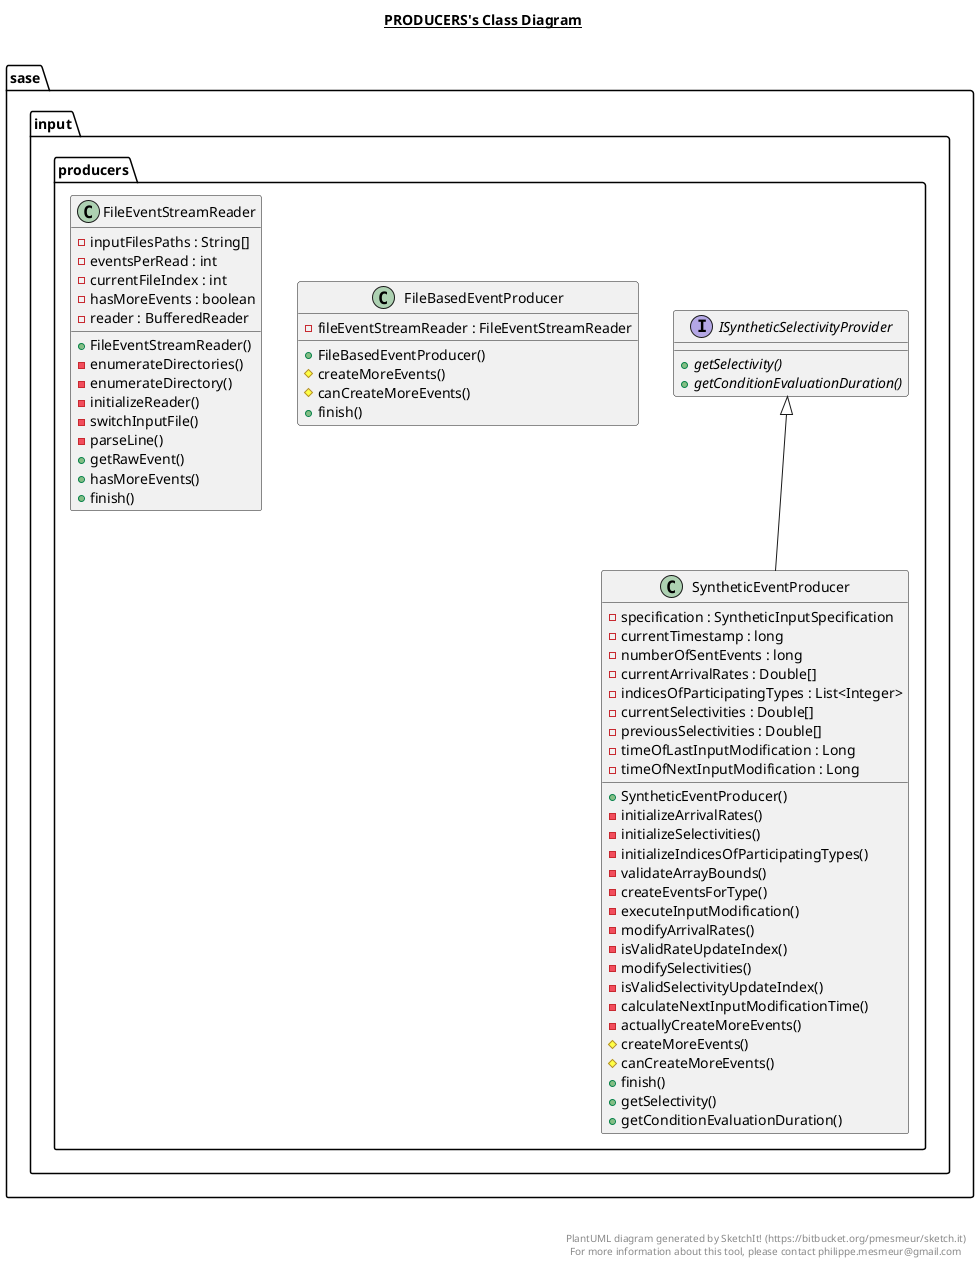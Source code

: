 @startuml

title __PRODUCERS's Class Diagram__\n

  package sase.input {
    package sase.input.producers {
      class FileBasedEventProducer {
          - fileEventStreamReader : FileEventStreamReader
          + FileBasedEventProducer()
          # createMoreEvents()
          # canCreateMoreEvents()
          + finish()
      }
    }
  }
  

  package sase.input {
    package sase.input.producers {
      class FileEventStreamReader {
          - inputFilesPaths : String[]
          - eventsPerRead : int
          - currentFileIndex : int
          - hasMoreEvents : boolean
          - reader : BufferedReader
          + FileEventStreamReader()
          - enumerateDirectories()
          - enumerateDirectory()
          - initializeReader()
          - switchInputFile()
          - parseLine()
          + getRawEvent()
          + hasMoreEvents()
          + finish()
      }
    }
  }
  

  package sase.input {
    package sase.input.producers {
      interface ISyntheticSelectivityProvider {
          {abstract} + getSelectivity()
          {abstract} + getConditionEvaluationDuration()
      }
    }
  }
  

  package sase.input {
    package sase.input.producers {
      class SyntheticEventProducer {
          - specification : SyntheticInputSpecification
          - currentTimestamp : long
          - numberOfSentEvents : long
          - currentArrivalRates : Double[]
          - indicesOfParticipatingTypes : List<Integer>
          - currentSelectivities : Double[]
          - previousSelectivities : Double[]
          - timeOfLastInputModification : Long
          - timeOfNextInputModification : Long
          + SyntheticEventProducer()
          - initializeArrivalRates()
          - initializeSelectivities()
          - initializeIndicesOfParticipatingTypes()
          - validateArrayBounds()
          - createEventsForType()
          - executeInputModification()
          - modifyArrivalRates()
          - isValidRateUpdateIndex()
          - modifySelectivities()
          - isValidSelectivityUpdateIndex()
          - calculateNextInputModificationTime()
          - actuallyCreateMoreEvents()
          # createMoreEvents()
          # canCreateMoreEvents()
          + finish()
          + getSelectivity()
          + getConditionEvaluationDuration()
      }
    }
  }
  

  SyntheticEventProducer -up-|> ISyntheticSelectivityProvider


right footer


PlantUML diagram generated by SketchIt! (https://bitbucket.org/pmesmeur/sketch.it)
For more information about this tool, please contact philippe.mesmeur@gmail.com
endfooter

@enduml
